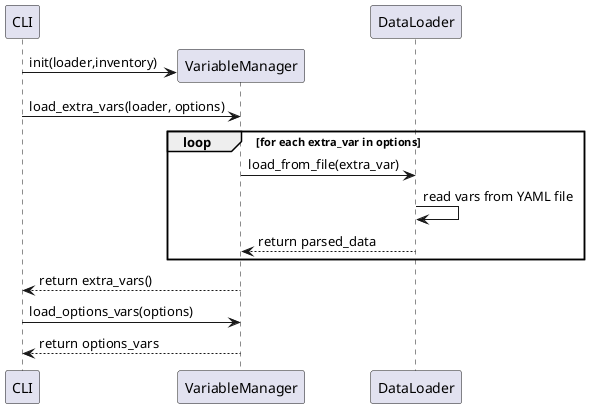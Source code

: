 @startuml
participant CLI
create VariableManager
CLI -> VariableManager: init(loader,inventory)
CLI -> VariableManager: load_extra_vars(loader, options)
loop for each extra_var in options
VariableManager -> DataLoader: load_from_file(extra_var)
DataLoader -> DataLoader: read vars from YAML file
VariableManager <-- DataLoader: return parsed_data
end loop
CLI <-- VariableManager: return extra_vars()

CLI -> VariableManager: load_options_vars(options)
CLI <-- VariableManager: return options_vars

@enduml